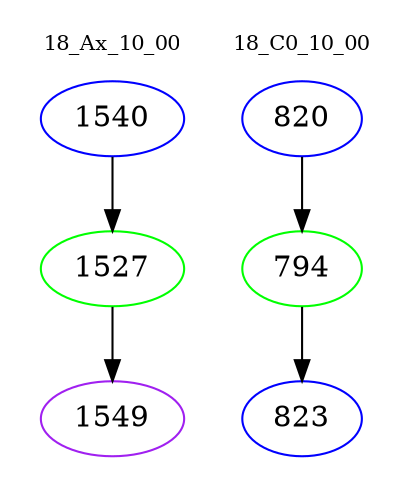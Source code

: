 digraph{
subgraph cluster_0 {
color = white
label = "18_Ax_10_00";
fontsize=10;
T0_1540 [label="1540", color="blue"]
T0_1540 -> T0_1527 [color="black"]
T0_1527 [label="1527", color="green"]
T0_1527 -> T0_1549 [color="black"]
T0_1549 [label="1549", color="purple"]
}
subgraph cluster_1 {
color = white
label = "18_C0_10_00";
fontsize=10;
T1_820 [label="820", color="blue"]
T1_820 -> T1_794 [color="black"]
T1_794 [label="794", color="green"]
T1_794 -> T1_823 [color="black"]
T1_823 [label="823", color="blue"]
}
}
